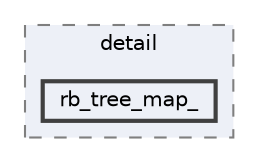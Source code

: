 digraph "C:/Users/HP/Documents/GitHub/Minero-Game/Classes/lib/include/c++/ext/pb_ds/detail/rb_tree_map_"
{
 // LATEX_PDF_SIZE
  bgcolor="transparent";
  edge [fontname=Helvetica,fontsize=10,labelfontname=Helvetica,labelfontsize=10];
  node [fontname=Helvetica,fontsize=10,shape=box,height=0.2,width=0.4];
  compound=true
  subgraph clusterdir_36ea5ff05da98f3f134d69092af8e345 {
    graph [ bgcolor="#edf0f7", pencolor="grey50", label="detail", fontname=Helvetica,fontsize=10 style="filled,dashed", URL="dir_36ea5ff05da98f3f134d69092af8e345.html",tooltip=""]
  dir_cfc7ff476ea51ccba38de02393b3bf54 [label="rb_tree_map_", fillcolor="#edf0f7", color="grey25", style="filled,bold", URL="dir_cfc7ff476ea51ccba38de02393b3bf54.html",tooltip=""];
  }
}
